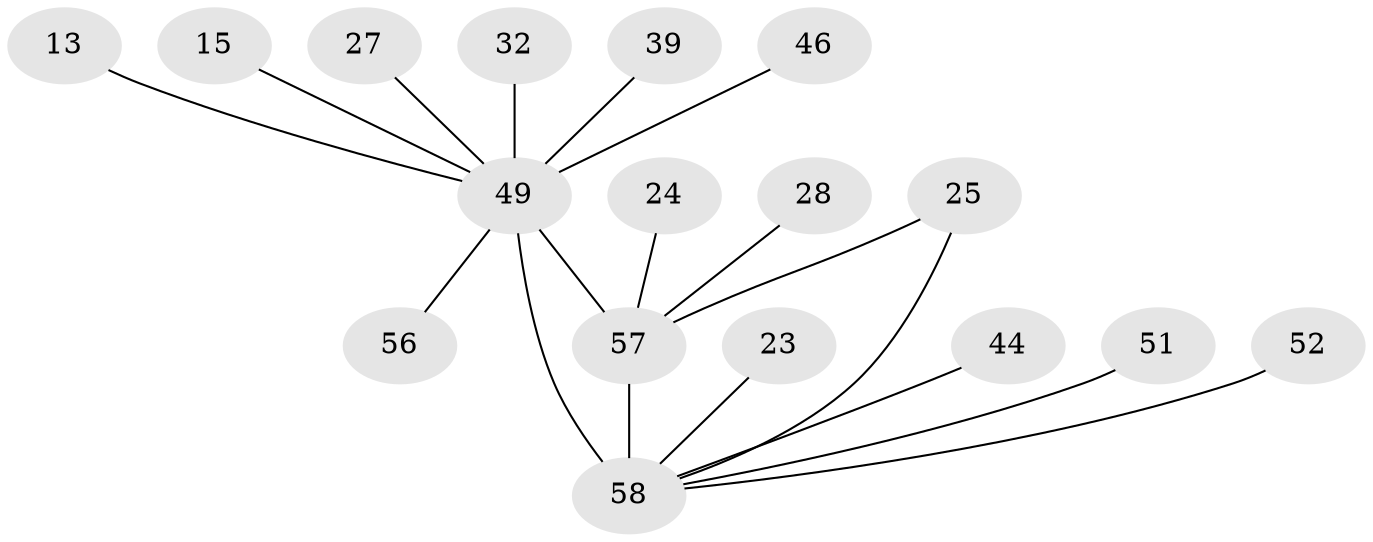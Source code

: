 // original degree distribution, {17: 0.08620689655172414, 19: 0.017241379310344827, 18: 0.017241379310344827, 10: 0.017241379310344827, 15: 0.017241379310344827, 16: 0.017241379310344827, 3: 0.1206896551724138, 4: 0.06896551724137931, 2: 0.603448275862069, 7: 0.017241379310344827, 5: 0.017241379310344827}
// Generated by graph-tools (version 1.1) at 2025/46/03/04/25 21:46:47]
// undirected, 17 vertices, 18 edges
graph export_dot {
graph [start="1"]
  node [color=gray90,style=filled];
  13;
  15;
  23;
  24;
  25 [super="+22"];
  27;
  28;
  32;
  39;
  44;
  46 [super="+20"];
  49 [super="+45"];
  51;
  52;
  56;
  57 [super="+47+34+5+54+53"];
  58 [super="+18+42+55+48"];
  13 -- 49 [weight=2];
  15 -- 49 [weight=2];
  23 -- 58 [weight=2];
  24 -- 57 [weight=2];
  25 -- 57;
  25 -- 58 [weight=2];
  27 -- 49;
  28 -- 57 [weight=2];
  32 -- 49 [weight=2];
  39 -- 49 [weight=2];
  44 -- 58 [weight=2];
  46 -- 49 [weight=3];
  49 -- 58 [weight=17];
  49 -- 56 [weight=2];
  49 -- 57 [weight=24];
  51 -- 58 [weight=2];
  52 -- 58 [weight=2];
  57 -- 58 [weight=20];
}
